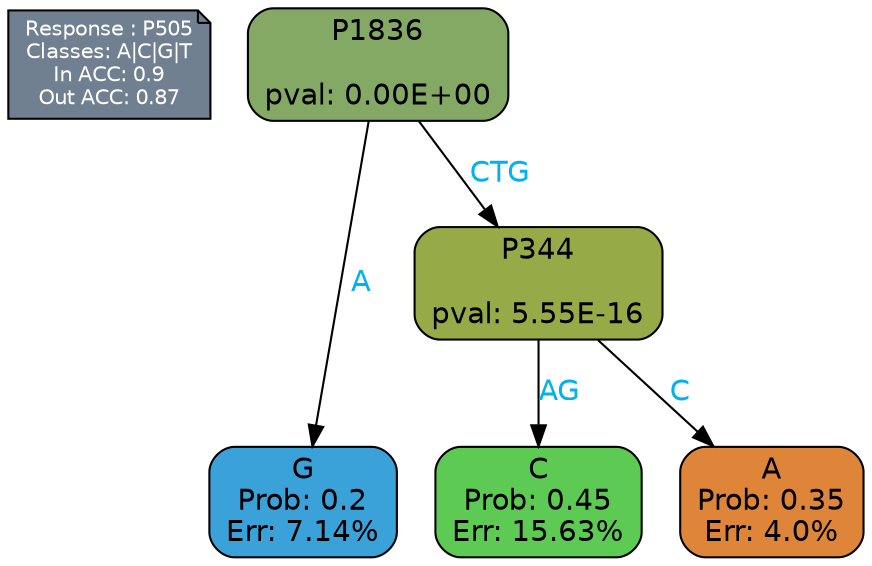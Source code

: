digraph Tree {
node [shape=box, style="filled, rounded", color="black", fontname=helvetica] ;
graph [ranksep=equally, splines=polylines, bgcolor=transparent, dpi=600] ;
edge [fontname=helvetica] ;
LEGEND [label="Response : P505
Classes: A|C|G|T
In ACC: 0.9
Out ACC: 0.87
",shape=note,align=left,style=filled,fillcolor="slategray",fontcolor="white",fontsize=10];1 [label="P1836

pval: 0.00E+00", fillcolor="#83a964"] ;
2 [label="G
Prob: 0.2
Err: 7.14%", fillcolor="#3aa2d8"] ;
3 [label="P344

pval: 5.55E-16", fillcolor="#96ab48"] ;
4 [label="C
Prob: 0.45
Err: 15.63%", fillcolor="#5dca53"] ;
5 [label="A
Prob: 0.35
Err: 4.0%", fillcolor="#de8539"] ;
1 -> 2 [label="A",fontcolor=deepskyblue2] ;
1 -> 3 [label="CTG",fontcolor=deepskyblue2] ;
3 -> 4 [label="AG",fontcolor=deepskyblue2] ;
3 -> 5 [label="C",fontcolor=deepskyblue2] ;
{rank = same; 2;4;5;}{rank = same; LEGEND;1;}}